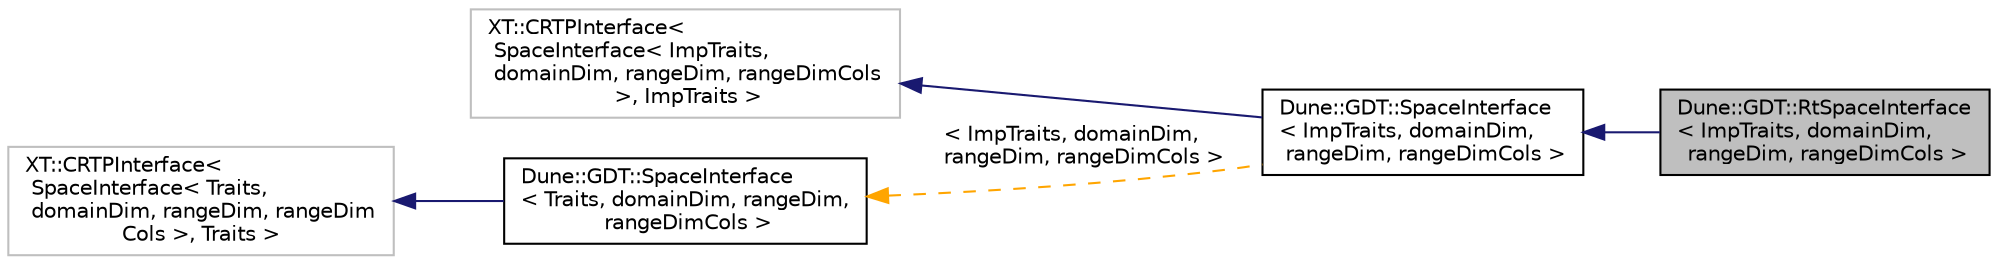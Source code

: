 digraph "Dune::GDT::RtSpaceInterface&lt; ImpTraits, domainDim, rangeDim, rangeDimCols &gt;"
{
  edge [fontname="Helvetica",fontsize="10",labelfontname="Helvetica",labelfontsize="10"];
  node [fontname="Helvetica",fontsize="10",shape=record];
  rankdir="LR";
  Node1 [label="Dune::GDT::RtSpaceInterface\l\< ImpTraits, domainDim,\l rangeDim, rangeDimCols \>",height=0.2,width=0.4,color="black", fillcolor="grey75", style="filled", fontcolor="black"];
  Node2 -> Node1 [dir="back",color="midnightblue",fontsize="10",style="solid",fontname="Helvetica"];
  Node2 [label="Dune::GDT::SpaceInterface\l\< ImpTraits, domainDim,\l rangeDim, rangeDimCols \>",height=0.2,width=0.4,color="black", fillcolor="white", style="filled",URL="$a00169.html"];
  Node3 -> Node2 [dir="back",color="midnightblue",fontsize="10",style="solid",fontname="Helvetica"];
  Node3 [label="XT::CRTPInterface\<\l SpaceInterface\< ImpTraits,\l domainDim, rangeDim, rangeDimCols\l \>, ImpTraits \>",height=0.2,width=0.4,color="grey75", fillcolor="white", style="filled"];
  Node4 -> Node2 [dir="back",color="orange",fontsize="10",style="dashed",label=" \< ImpTraits, domainDim,\l rangeDim, rangeDimCols \>" ,fontname="Helvetica"];
  Node4 [label="Dune::GDT::SpaceInterface\l\< Traits, domainDim, rangeDim,\l rangeDimCols \>",height=0.2,width=0.4,color="black", fillcolor="white", style="filled",URL="$a00169.html"];
  Node5 -> Node4 [dir="back",color="midnightblue",fontsize="10",style="solid",fontname="Helvetica"];
  Node5 [label="XT::CRTPInterface\<\l SpaceInterface\< Traits,\l domainDim, rangeDim, rangeDim\lCols \>, Traits \>",height=0.2,width=0.4,color="grey75", fillcolor="white", style="filled"];
}
